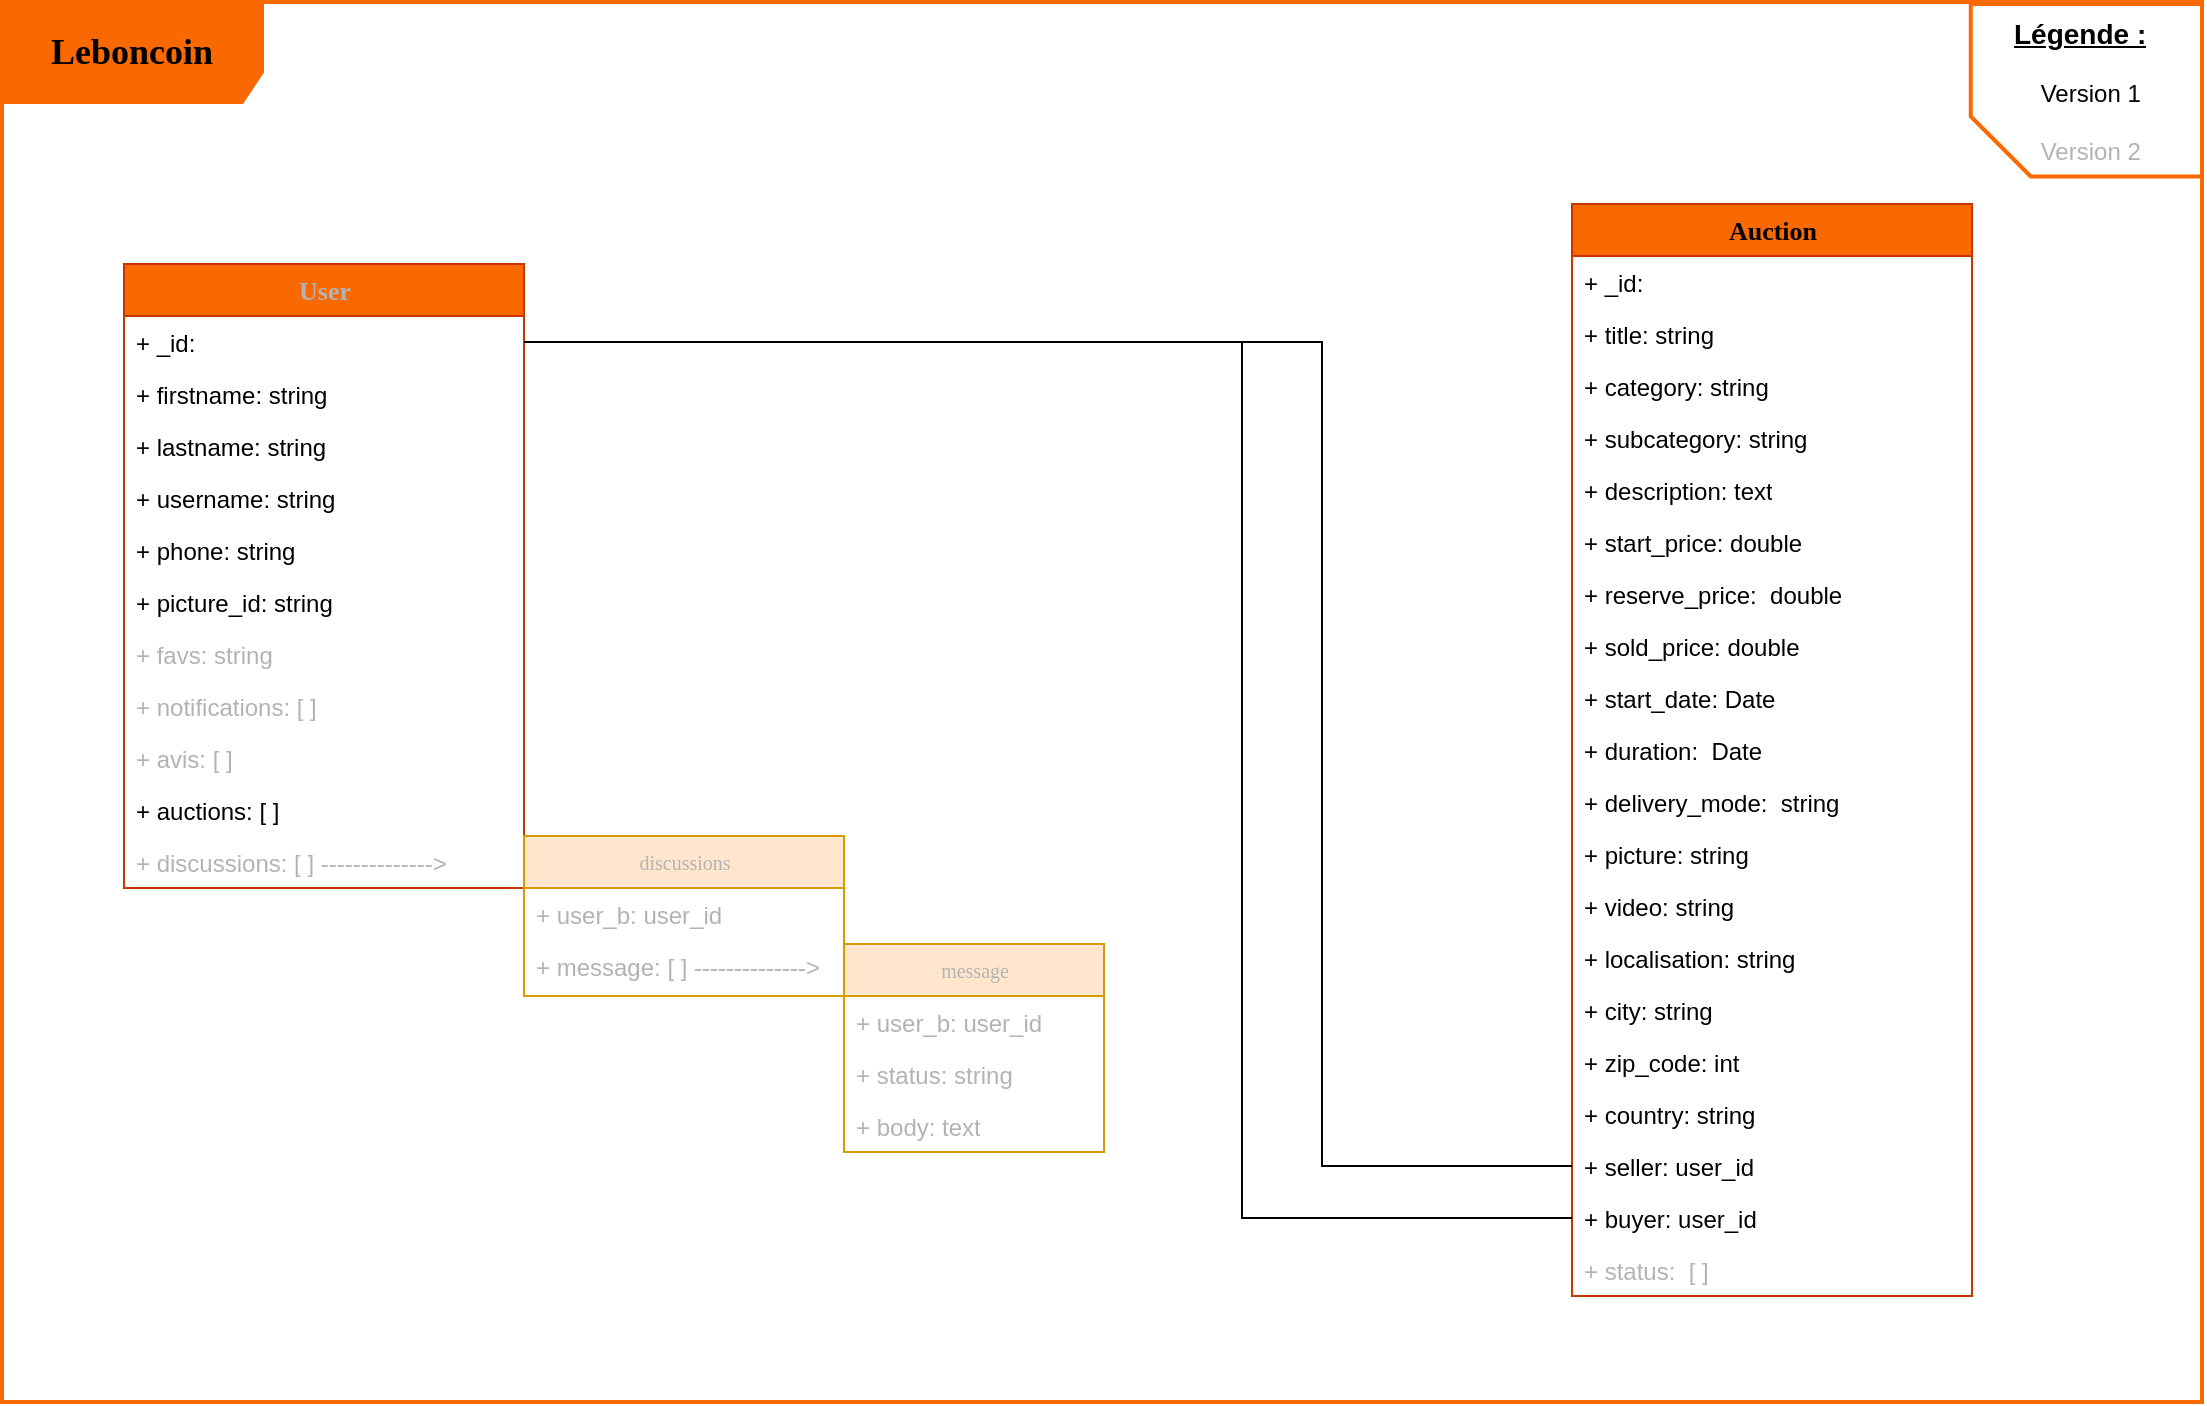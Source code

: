 <mxfile version="21.6.2" type="github">
  <diagram name="Page-1" id="c4acf3e9-155e-7222-9cf6-157b1a14988f">
    <mxGraphModel dx="1193" dy="641" grid="1" gridSize="10" guides="1" tooltips="1" connect="1" arrows="1" fold="1" page="1" pageScale="1" pageWidth="1169" pageHeight="827" background="none" math="0" shadow="0">
      <root>
        <mxCell id="0" />
        <mxCell id="1" parent="0" />
        <mxCell id="17acba5748e5396b-1" value="&lt;font style=&quot;font-size: 18px;&quot;&gt;&lt;b&gt;Leboncoin&lt;/b&gt;&lt;/font&gt;" style="shape=umlFrame;whiteSpace=wrap;html=1;rounded=0;shadow=0;comic=0;labelBackgroundColor=none;strokeWidth=2;fontFamily=Verdana;fontSize=10;align=center;width=130;height=50;fillColor=#fa6800;fontColor=#000000;strokeColor=#FA6800;" parent="1" vertex="1">
          <mxGeometry x="20" y="19" width="1100" height="700" as="geometry" />
        </mxCell>
        <mxCell id="5d2195bd80daf111-5" value="User" style="swimlane;html=1;fontStyle=1;childLayout=stackLayout;horizontal=1;startSize=26;fillColor=#fa6800;horizontalStack=0;resizeParent=1;resizeLast=0;collapsible=1;marginBottom=0;swimlaneFillColor=#ffffff;rounded=0;shadow=0;comic=0;labelBackgroundColor=none;strokeWidth=1;fontFamily=Verdana;fontSize=13;align=center;fontColor=#B3B3B3;strokeColor=#C73500;" parent="1" vertex="1">
          <mxGeometry x="81" y="150" width="200" height="312" as="geometry" />
        </mxCell>
        <mxCell id="5d2195bd80daf111-6" value="+ _id:" style="text;html=1;strokeColor=none;fillColor=none;align=left;verticalAlign=top;spacingLeft=4;spacingRight=4;whiteSpace=wrap;overflow=hidden;rotatable=0;points=[[0,0.5],[1,0.5]];portConstraint=eastwest;" parent="5d2195bd80daf111-5" vertex="1">
          <mxGeometry y="26" width="200" height="26" as="geometry" />
        </mxCell>
        <mxCell id="5d2195bd80daf111-7" value="+ firstname: string" style="text;html=1;strokeColor=none;fillColor=none;align=left;verticalAlign=top;spacingLeft=4;spacingRight=4;whiteSpace=wrap;overflow=hidden;rotatable=0;points=[[0,0.5],[1,0.5]];portConstraint=eastwest;" parent="5d2195bd80daf111-5" vertex="1">
          <mxGeometry y="52" width="200" height="26" as="geometry" />
        </mxCell>
        <mxCell id="PCjDbsZtZrooJNdy29jR-1" value="+ lastname: string" style="text;html=1;strokeColor=none;fillColor=none;align=left;verticalAlign=top;spacingLeft=4;spacingRight=4;whiteSpace=wrap;overflow=hidden;rotatable=0;points=[[0,0.5],[1,0.5]];portConstraint=eastwest;" parent="5d2195bd80daf111-5" vertex="1">
          <mxGeometry y="78" width="200" height="26" as="geometry" />
        </mxCell>
        <mxCell id="PCjDbsZtZrooJNdy29jR-2" value="+ username: string" style="text;html=1;strokeColor=none;fillColor=none;align=left;verticalAlign=top;spacingLeft=4;spacingRight=4;whiteSpace=wrap;overflow=hidden;rotatable=0;points=[[0,0.5],[1,0.5]];portConstraint=eastwest;" parent="5d2195bd80daf111-5" vertex="1">
          <mxGeometry y="104" width="200" height="26" as="geometry" />
        </mxCell>
        <mxCell id="pflZBYME-znCaswt7Zgr-2" value="+ phone: string" style="text;html=1;strokeColor=none;fillColor=none;align=left;verticalAlign=top;spacingLeft=4;spacingRight=4;whiteSpace=wrap;overflow=hidden;rotatable=0;points=[[0,0.5],[1,0.5]];portConstraint=eastwest;" vertex="1" parent="5d2195bd80daf111-5">
          <mxGeometry y="130" width="200" height="26" as="geometry" />
        </mxCell>
        <mxCell id="pflZBYME-znCaswt7Zgr-1" value="&lt;font color=&quot;#000000&quot;&gt;+ picture_id: string&lt;/font&gt;" style="text;html=1;strokeColor=none;fillColor=none;align=left;verticalAlign=top;spacingLeft=4;spacingRight=4;whiteSpace=wrap;overflow=hidden;rotatable=0;points=[[0,0.5],[1,0.5]];portConstraint=eastwest;fontColor=#B3B3B3;" vertex="1" parent="5d2195bd80daf111-5">
          <mxGeometry y="156" width="200" height="26" as="geometry" />
        </mxCell>
        <mxCell id="PCjDbsZtZrooJNdy29jR-8" value="+ favs: string" style="text;html=1;strokeColor=none;fillColor=none;align=left;verticalAlign=top;spacingLeft=4;spacingRight=4;whiteSpace=wrap;overflow=hidden;rotatable=0;points=[[0,0.5],[1,0.5]];portConstraint=eastwest;fontColor=#B3B3B3;" parent="5d2195bd80daf111-5" vertex="1">
          <mxGeometry y="182" width="200" height="26" as="geometry" />
        </mxCell>
        <mxCell id="PCjDbsZtZrooJNdy29jR-9" value="&lt;font color=&quot;#b3b3b3&quot;&gt;+ notifications: [ ]&lt;/font&gt;" style="text;html=1;strokeColor=none;fillColor=none;align=left;verticalAlign=top;spacingLeft=4;spacingRight=4;whiteSpace=wrap;overflow=hidden;rotatable=0;points=[[0,0.5],[1,0.5]];portConstraint=eastwest;" parent="5d2195bd80daf111-5" vertex="1">
          <mxGeometry y="208" width="200" height="26" as="geometry" />
        </mxCell>
        <mxCell id="PCjDbsZtZrooJNdy29jR-10" value="+ avis: [ ]" style="text;html=1;strokeColor=none;fillColor=none;align=left;verticalAlign=top;spacingLeft=4;spacingRight=4;whiteSpace=wrap;overflow=hidden;rotatable=0;points=[[0,0.5],[1,0.5]];portConstraint=eastwest;fontColor=#B3B3B3;" parent="5d2195bd80daf111-5" vertex="1">
          <mxGeometry y="234" width="200" height="26" as="geometry" />
        </mxCell>
        <mxCell id="PCjDbsZtZrooJNdy29jR-11" value="+ auctions: [ ]" style="text;html=1;strokeColor=none;fillColor=none;align=left;verticalAlign=top;spacingLeft=4;spacingRight=4;whiteSpace=wrap;overflow=hidden;rotatable=0;points=[[0,0.5],[1,0.5]];portConstraint=eastwest;" parent="5d2195bd80daf111-5" vertex="1">
          <mxGeometry y="260" width="200" height="26" as="geometry" />
        </mxCell>
        <mxCell id="PCjDbsZtZrooJNdy29jR-12" value="&lt;font color=&quot;#b3b3b3&quot;&gt;+ discussions: [ ] --------------&amp;gt;&lt;/font&gt;" style="text;html=1;strokeColor=none;fillColor=none;align=left;verticalAlign=top;spacingLeft=4;spacingRight=4;whiteSpace=wrap;overflow=hidden;rotatable=0;points=[[0,0.5],[1,0.5]];portConstraint=eastwest;" parent="5d2195bd80daf111-5" vertex="1">
          <mxGeometry y="286" width="200" height="26" as="geometry" />
        </mxCell>
        <mxCell id="PCjDbsZtZrooJNdy29jR-13" value="&lt;font color=&quot;#b3b3b3&quot;&gt;discussions&lt;/font&gt;" style="swimlane;html=1;fontStyle=0;childLayout=stackLayout;horizontal=1;startSize=26;fillColor=#ffe6cc;horizontalStack=0;resizeParent=1;resizeLast=0;collapsible=1;marginBottom=0;swimlaneFillColor=#ffffff;rounded=0;shadow=0;comic=0;labelBackgroundColor=none;strokeWidth=1;fontFamily=Verdana;fontSize=10;align=center;strokeColor=#d79b00;" parent="1" vertex="1">
          <mxGeometry x="281" y="436" width="160" height="80" as="geometry" />
        </mxCell>
        <mxCell id="PCjDbsZtZrooJNdy29jR-14" value="&lt;font color=&quot;#b3b3b3&quot;&gt;+ user_b: user_id&lt;/font&gt;" style="text;html=1;strokeColor=none;fillColor=none;align=left;verticalAlign=top;spacingLeft=4;spacingRight=4;whiteSpace=wrap;overflow=hidden;rotatable=0;points=[[0,0.5],[1,0.5]];portConstraint=eastwest;" parent="PCjDbsZtZrooJNdy29jR-13" vertex="1">
          <mxGeometry y="26" width="160" height="26" as="geometry" />
        </mxCell>
        <mxCell id="PCjDbsZtZrooJNdy29jR-15" value="&lt;font color=&quot;#b3b3b3&quot;&gt;+ message: [ ] --------------&amp;gt;&lt;/font&gt;" style="text;html=1;strokeColor=none;fillColor=none;align=left;verticalAlign=top;spacingLeft=4;spacingRight=4;whiteSpace=wrap;overflow=hidden;rotatable=0;points=[[0,0.5],[1,0.5]];portConstraint=eastwest;" parent="PCjDbsZtZrooJNdy29jR-13" vertex="1">
          <mxGeometry y="52" width="160" height="26" as="geometry" />
        </mxCell>
        <mxCell id="PCjDbsZtZrooJNdy29jR-29" value="&lt;font color=&quot;#b3b3b3&quot;&gt;message&lt;/font&gt;" style="swimlane;html=1;fontStyle=0;childLayout=stackLayout;horizontal=1;startSize=26;fillColor=#ffe6cc;horizontalStack=0;resizeParent=1;resizeLast=0;collapsible=1;marginBottom=0;swimlaneFillColor=#ffffff;rounded=0;shadow=0;comic=0;labelBackgroundColor=none;strokeWidth=1;fontFamily=Verdana;fontSize=10;align=center;strokeColor=#d79b00;" parent="1" vertex="1">
          <mxGeometry x="441" y="490" width="130" height="104" as="geometry" />
        </mxCell>
        <mxCell id="PCjDbsZtZrooJNdy29jR-30" value="&lt;font color=&quot;#b3b3b3&quot;&gt;+ user_b: user_id&lt;/font&gt;" style="text;html=1;strokeColor=none;fillColor=none;align=left;verticalAlign=top;spacingLeft=4;spacingRight=4;whiteSpace=wrap;overflow=hidden;rotatable=0;points=[[0,0.5],[1,0.5]];portConstraint=eastwest;" parent="PCjDbsZtZrooJNdy29jR-29" vertex="1">
          <mxGeometry y="26" width="130" height="26" as="geometry" />
        </mxCell>
        <mxCell id="PCjDbsZtZrooJNdy29jR-16" value="&lt;div&gt;&lt;font color=&quot;#b3b3b3&quot;&gt;+ status: string&lt;/font&gt;&lt;/div&gt;" style="text;html=1;strokeColor=none;fillColor=none;align=left;verticalAlign=top;spacingLeft=4;spacingRight=4;whiteSpace=wrap;overflow=hidden;rotatable=0;points=[[0,0.5],[1,0.5]];portConstraint=eastwest;" parent="PCjDbsZtZrooJNdy29jR-29" vertex="1">
          <mxGeometry y="52" width="130" height="26" as="geometry" />
        </mxCell>
        <mxCell id="PCjDbsZtZrooJNdy29jR-28" value="&lt;div&gt;&lt;font color=&quot;#b3b3b3&quot;&gt;+ body: text&lt;/font&gt;&lt;/div&gt;" style="text;html=1;strokeColor=none;fillColor=none;align=left;verticalAlign=top;spacingLeft=4;spacingRight=4;whiteSpace=wrap;overflow=hidden;rotatable=0;points=[[0,0.5],[1,0.5]];portConstraint=eastwest;" parent="PCjDbsZtZrooJNdy29jR-29" vertex="1">
          <mxGeometry y="78" width="130" height="26" as="geometry" />
        </mxCell>
        <mxCell id="PCjDbsZtZrooJNdy29jR-34" value="Auction" style="swimlane;html=1;fontStyle=1;childLayout=stackLayout;horizontal=1;startSize=26;fillColor=#fa6800;horizontalStack=0;resizeParent=1;resizeLast=0;collapsible=1;marginBottom=0;swimlaneFillColor=#ffffff;rounded=0;shadow=0;comic=0;labelBackgroundColor=none;strokeWidth=1;fontFamily=Verdana;fontSize=13;align=center;fontColor=#000000;strokeColor=#C73500;" parent="1" vertex="1">
          <mxGeometry x="805" y="120" width="200" height="546" as="geometry" />
        </mxCell>
        <mxCell id="PCjDbsZtZrooJNdy29jR-35" value="+ _id:" style="text;html=1;strokeColor=none;fillColor=none;align=left;verticalAlign=top;spacingLeft=4;spacingRight=4;whiteSpace=wrap;overflow=hidden;rotatable=0;points=[[0,0.5],[1,0.5]];portConstraint=eastwest;" parent="PCjDbsZtZrooJNdy29jR-34" vertex="1">
          <mxGeometry y="26" width="200" height="26" as="geometry" />
        </mxCell>
        <mxCell id="PCjDbsZtZrooJNdy29jR-36" value="+ title: string" style="text;html=1;strokeColor=none;fillColor=none;align=left;verticalAlign=top;spacingLeft=4;spacingRight=4;whiteSpace=wrap;overflow=hidden;rotatable=0;points=[[0,0.5],[1,0.5]];portConstraint=eastwest;" parent="PCjDbsZtZrooJNdy29jR-34" vertex="1">
          <mxGeometry y="52" width="200" height="26" as="geometry" />
        </mxCell>
        <mxCell id="PCjDbsZtZrooJNdy29jR-42" value="+ category: string" style="text;html=1;strokeColor=none;fillColor=none;align=left;verticalAlign=top;spacingLeft=4;spacingRight=4;whiteSpace=wrap;overflow=hidden;rotatable=0;points=[[0,0.5],[1,0.5]];portConstraint=eastwest;" parent="PCjDbsZtZrooJNdy29jR-34" vertex="1">
          <mxGeometry y="78" width="200" height="26" as="geometry" />
        </mxCell>
        <mxCell id="PCjDbsZtZrooJNdy29jR-55" value="&lt;font&gt;+ subcategory: string&lt;br&gt;&lt;/font&gt;" style="text;html=1;strokeColor=none;fillColor=none;align=left;verticalAlign=top;spacingLeft=4;spacingRight=4;whiteSpace=wrap;overflow=hidden;rotatable=0;points=[[0,0.5],[1,0.5]];portConstraint=eastwest;fontColor=#000000;" parent="PCjDbsZtZrooJNdy29jR-34" vertex="1">
          <mxGeometry y="104" width="200" height="26" as="geometry" />
        </mxCell>
        <mxCell id="PCjDbsZtZrooJNdy29jR-37" value="+ description: text" style="text;html=1;strokeColor=none;fillColor=none;align=left;verticalAlign=top;spacingLeft=4;spacingRight=4;whiteSpace=wrap;overflow=hidden;rotatable=0;points=[[0,0.5],[1,0.5]];portConstraint=eastwest;" parent="PCjDbsZtZrooJNdy29jR-34" vertex="1">
          <mxGeometry y="130" width="200" height="26" as="geometry" />
        </mxCell>
        <mxCell id="PCjDbsZtZrooJNdy29jR-43" value="+ start_price: double" style="text;html=1;strokeColor=none;fillColor=none;align=left;verticalAlign=top;spacingLeft=4;spacingRight=4;whiteSpace=wrap;overflow=hidden;rotatable=0;points=[[0,0.5],[1,0.5]];portConstraint=eastwest;" parent="PCjDbsZtZrooJNdy29jR-34" vertex="1">
          <mxGeometry y="156" width="200" height="26" as="geometry" />
        </mxCell>
        <mxCell id="PCjDbsZtZrooJNdy29jR-72" value="+ reserve_price:&amp;nbsp; double" style="text;html=1;strokeColor=none;fillColor=none;align=left;verticalAlign=top;spacingLeft=4;spacingRight=4;whiteSpace=wrap;overflow=hidden;rotatable=0;points=[[0,0.5],[1,0.5]];portConstraint=eastwest;" parent="PCjDbsZtZrooJNdy29jR-34" vertex="1">
          <mxGeometry y="182" width="200" height="26" as="geometry" />
        </mxCell>
        <mxCell id="PCjDbsZtZrooJNdy29jR-45" value="+ sold_price: double" style="text;html=1;strokeColor=none;fillColor=none;align=left;verticalAlign=top;spacingLeft=4;spacingRight=4;whiteSpace=wrap;overflow=hidden;rotatable=0;points=[[0,0.5],[1,0.5]];portConstraint=eastwest;" parent="PCjDbsZtZrooJNdy29jR-34" vertex="1">
          <mxGeometry y="208" width="200" height="26" as="geometry" />
        </mxCell>
        <mxCell id="PCjDbsZtZrooJNdy29jR-46" value="+ start_date: Date" style="text;html=1;strokeColor=none;fillColor=none;align=left;verticalAlign=top;spacingLeft=4;spacingRight=4;whiteSpace=wrap;overflow=hidden;rotatable=0;points=[[0,0.5],[1,0.5]];portConstraint=eastwest;" parent="PCjDbsZtZrooJNdy29jR-34" vertex="1">
          <mxGeometry y="234" width="200" height="26" as="geometry" />
        </mxCell>
        <mxCell id="PCjDbsZtZrooJNdy29jR-47" value="+ duration:&amp;nbsp; Date" style="text;html=1;strokeColor=none;fillColor=none;align=left;verticalAlign=top;spacingLeft=4;spacingRight=4;whiteSpace=wrap;overflow=hidden;rotatable=0;points=[[0,0.5],[1,0.5]];portConstraint=eastwest;" parent="PCjDbsZtZrooJNdy29jR-34" vertex="1">
          <mxGeometry y="260" width="200" height="26" as="geometry" />
        </mxCell>
        <mxCell id="PCjDbsZtZrooJNdy29jR-51" value="+ delivery_mode:&amp;nbsp; string" style="text;html=1;strokeColor=none;fillColor=none;align=left;verticalAlign=top;spacingLeft=4;spacingRight=4;whiteSpace=wrap;overflow=hidden;rotatable=0;points=[[0,0.5],[1,0.5]];portConstraint=eastwest;" parent="PCjDbsZtZrooJNdy29jR-34" vertex="1">
          <mxGeometry y="286" width="200" height="26" as="geometry" />
        </mxCell>
        <mxCell id="PCjDbsZtZrooJNdy29jR-40" value="+ picture: string" style="text;html=1;strokeColor=none;fillColor=none;align=left;verticalAlign=top;spacingLeft=4;spacingRight=4;whiteSpace=wrap;overflow=hidden;rotatable=0;points=[[0,0.5],[1,0.5]];portConstraint=eastwest;" parent="PCjDbsZtZrooJNdy29jR-34" vertex="1">
          <mxGeometry y="312" width="200" height="26" as="geometry" />
        </mxCell>
        <mxCell id="PCjDbsZtZrooJNdy29jR-41" value="+ video: string" style="text;html=1;strokeColor=none;fillColor=none;align=left;verticalAlign=top;spacingLeft=4;spacingRight=4;whiteSpace=wrap;overflow=hidden;rotatable=0;points=[[0,0.5],[1,0.5]];portConstraint=eastwest;" parent="PCjDbsZtZrooJNdy29jR-34" vertex="1">
          <mxGeometry y="338" width="200" height="26" as="geometry" />
        </mxCell>
        <mxCell id="PmbUDbR9kt0wVO46DA9E-1" value="+ localisation: string" style="text;html=1;strokeColor=none;fillColor=none;align=left;verticalAlign=top;spacingLeft=4;spacingRight=4;whiteSpace=wrap;overflow=hidden;rotatable=0;points=[[0,0.5],[1,0.5]];portConstraint=eastwest;" parent="PCjDbsZtZrooJNdy29jR-34" vertex="1">
          <mxGeometry y="364" width="200" height="26" as="geometry" />
        </mxCell>
        <mxCell id="PCjDbsZtZrooJNdy29jR-6" value="+ city: string" style="text;html=1;strokeColor=none;fillColor=none;align=left;verticalAlign=top;spacingLeft=4;spacingRight=4;whiteSpace=wrap;overflow=hidden;rotatable=0;points=[[0,0.5],[1,0.5]];portConstraint=eastwest;" parent="PCjDbsZtZrooJNdy29jR-34" vertex="1">
          <mxGeometry y="390" width="200" height="26" as="geometry" />
        </mxCell>
        <mxCell id="PCjDbsZtZrooJNdy29jR-5" value="+ zip_code: int" style="text;html=1;strokeColor=none;fillColor=none;align=left;verticalAlign=top;spacingLeft=4;spacingRight=4;whiteSpace=wrap;overflow=hidden;rotatable=0;points=[[0,0.5],[1,0.5]];portConstraint=eastwest;" parent="PCjDbsZtZrooJNdy29jR-34" vertex="1">
          <mxGeometry y="416" width="200" height="26" as="geometry" />
        </mxCell>
        <mxCell id="PCjDbsZtZrooJNdy29jR-7" value="+ country: string" style="text;html=1;strokeColor=none;fillColor=none;align=left;verticalAlign=top;spacingLeft=4;spacingRight=4;whiteSpace=wrap;overflow=hidden;rotatable=0;points=[[0,0.5],[1,0.5]];portConstraint=eastwest;" parent="PCjDbsZtZrooJNdy29jR-34" vertex="1">
          <mxGeometry y="442" width="200" height="26" as="geometry" />
        </mxCell>
        <mxCell id="PCjDbsZtZrooJNdy29jR-38" value="+ seller: user_id" style="text;html=1;strokeColor=none;fillColor=none;align=left;verticalAlign=top;spacingLeft=4;spacingRight=4;whiteSpace=wrap;overflow=hidden;rotatable=0;points=[[0,0.5],[1,0.5]];portConstraint=eastwest;" parent="PCjDbsZtZrooJNdy29jR-34" vertex="1">
          <mxGeometry y="468" width="200" height="26" as="geometry" />
        </mxCell>
        <mxCell id="PCjDbsZtZrooJNdy29jR-39" value="+ buyer: user_id" style="text;html=1;strokeColor=none;fillColor=none;align=left;verticalAlign=top;spacingLeft=4;spacingRight=4;whiteSpace=wrap;overflow=hidden;rotatable=0;points=[[0,0.5],[1,0.5]];portConstraint=eastwest;" parent="PCjDbsZtZrooJNdy29jR-34" vertex="1">
          <mxGeometry y="494" width="200" height="26" as="geometry" />
        </mxCell>
        <mxCell id="PCjDbsZtZrooJNdy29jR-49" value="+ status:&amp;nbsp; [ ]" style="text;html=1;strokeColor=none;fillColor=none;align=left;verticalAlign=top;spacingLeft=4;spacingRight=4;whiteSpace=wrap;overflow=hidden;rotatable=0;points=[[0,0.5],[1,0.5]];portConstraint=eastwest;fontColor=#B3B3B3;" parent="PCjDbsZtZrooJNdy29jR-34" vertex="1">
          <mxGeometry y="520" width="200" height="26" as="geometry" />
        </mxCell>
        <mxCell id="PCjDbsZtZrooJNdy29jR-77" value="" style="edgeStyle=orthogonalEdgeStyle;orthogonalLoop=1;jettySize=auto;html=1;rounded=0;exitX=1;exitY=0.5;exitDx=0;exitDy=0;entryX=0;entryY=0.5;entryDx=0;entryDy=0;endArrow=none;endFill=0;" parent="1" source="5d2195bd80daf111-6" target="PCjDbsZtZrooJNdy29jR-38" edge="1">
          <mxGeometry width="80" relative="1" as="geometry">
            <mxPoint x="460" y="230" as="sourcePoint" />
            <mxPoint x="540" y="230" as="targetPoint" />
            <Array as="points">
              <mxPoint x="680" y="189" />
              <mxPoint x="680" y="601" />
            </Array>
          </mxGeometry>
        </mxCell>
        <mxCell id="PCjDbsZtZrooJNdy29jR-78" value="" style="endArrow=none;html=1;rounded=0;exitX=1;exitY=0.5;exitDx=0;exitDy=0;entryX=0;entryY=0.5;entryDx=0;entryDy=0;edgeStyle=orthogonalEdgeStyle;endFill=0;" parent="1" source="5d2195bd80daf111-6" target="PCjDbsZtZrooJNdy29jR-39" edge="1">
          <mxGeometry width="50" height="50" relative="1" as="geometry">
            <mxPoint x="540" y="390" as="sourcePoint" />
            <mxPoint x="590" y="340" as="targetPoint" />
            <Array as="points">
              <mxPoint x="640" y="189" />
              <mxPoint x="640" y="627" />
            </Array>
          </mxGeometry>
        </mxCell>
        <mxCell id="PCjDbsZtZrooJNdy29jR-80" value="" style="shape=card;whiteSpace=wrap;html=1;rotation=-90;fillColor=none;fontColor=#000000;strokeColor=#FA6800;strokeWidth=2;" parent="1" vertex="1">
          <mxGeometry x="1019.07" y="5.31" width="86.25" height="115.63" as="geometry" />
        </mxCell>
        <mxCell id="PCjDbsZtZrooJNdy29jR-81" value="&lt;div style=&quot;font-size: 14px;&quot;&gt;&lt;b&gt;&lt;u&gt;Légende :&lt;/u&gt;&lt;/b&gt;&lt;/div&gt;&lt;div&gt;&lt;br&gt;&lt;/div&gt;&lt;div&gt;&lt;span style=&quot;&quot;&gt;&lt;span style=&quot;white-space: pre;&quot;&gt;&amp;nbsp;&amp;nbsp;&amp;nbsp;&amp;nbsp;&lt;/span&gt;&lt;/span&gt;Version 1&lt;/div&gt;&lt;div&gt;&lt;span style=&quot;&quot;&gt;&lt;span style=&quot;white-space: pre;&quot;&gt;&amp;nbsp;&amp;nbsp;&amp;nbsp;&amp;nbsp;&lt;/span&gt;&lt;/span&gt;&lt;br&gt;&lt;div&gt;&lt;font color=&quot;#b3b3b3&quot;&gt;&lt;span style=&quot;white-space: pre;&quot;&gt;&amp;nbsp;&amp;nbsp;&amp;nbsp;&amp;nbsp;&lt;/span&gt;Version 2&lt;/font&gt;&lt;br&gt;&lt;/div&gt;&lt;/div&gt;" style="text;html=1;strokeColor=none;fillColor=none;align=left;verticalAlign=top;spacingLeft=4;spacingRight=4;whiteSpace=wrap;overflow=hidden;rotatable=0;points=[[0,0.5],[1,0.5]];portConstraint=eastwest;labelBackgroundColor=none;" parent="1" vertex="1">
          <mxGeometry x="1020" y="20" width="100" height="90" as="geometry" />
        </mxCell>
      </root>
    </mxGraphModel>
  </diagram>
</mxfile>
